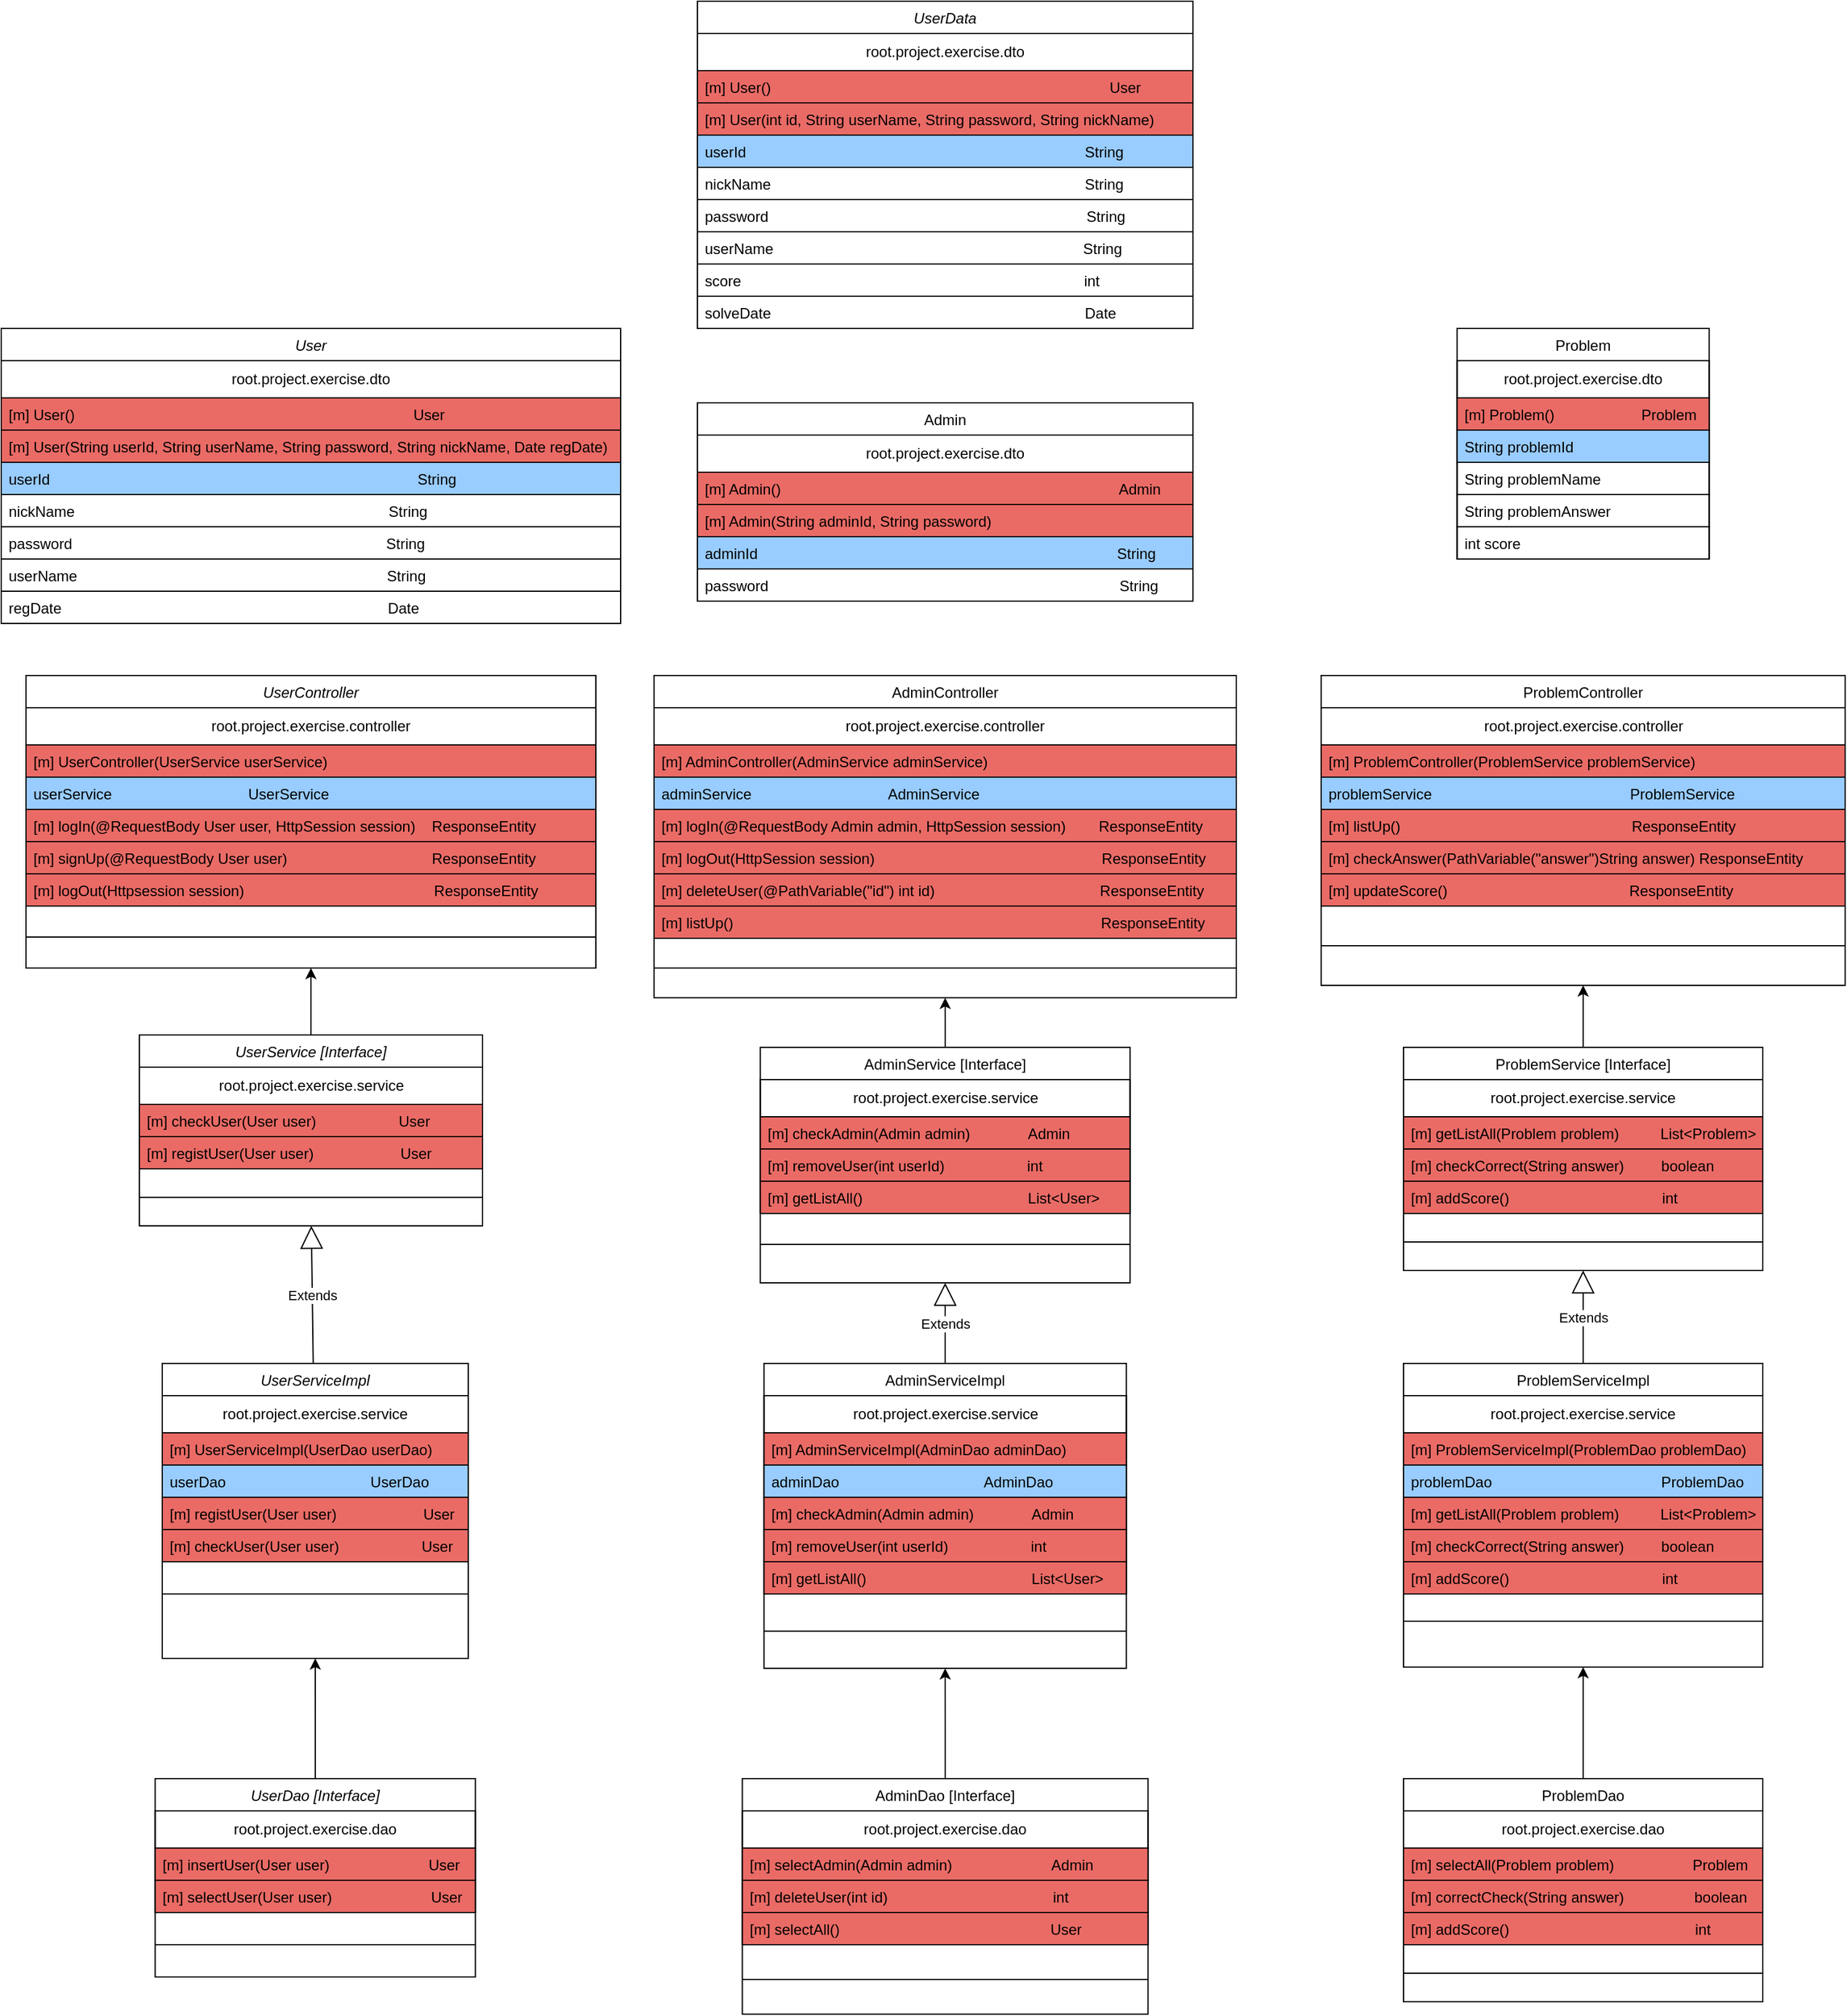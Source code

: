 <mxfile version="24.4.0" type="device">
  <diagram id="C5RBs43oDa-KdzZeNtuy" name="Page-1">
    <mxGraphModel dx="3049" dy="1819" grid="1" gridSize="10" guides="1" tooltips="1" connect="1" arrows="1" fold="1" page="1" pageScale="1" pageWidth="827" pageHeight="1169" math="0" shadow="0">
      <root>
        <mxCell id="WIyWlLk6GJQsqaUBKTNV-0" />
        <mxCell id="WIyWlLk6GJQsqaUBKTNV-1" parent="WIyWlLk6GJQsqaUBKTNV-0" />
        <mxCell id="C-fQPJXkF4i49Cx2T6fv-44" value="User" style="swimlane;fontStyle=2;align=center;verticalAlign=top;childLayout=stackLayout;horizontal=1;startSize=26;horizontalStack=0;resizeParent=1;resizeLast=0;collapsible=1;marginBottom=0;rounded=0;shadow=0;strokeWidth=1;strokeColor=#000000;" parent="WIyWlLk6GJQsqaUBKTNV-1" vertex="1">
          <mxGeometry x="-1340" y="30" width="500" height="238" as="geometry">
            <mxRectangle x="-400" y="400" width="160" height="26" as="alternateBounds" />
          </mxGeometry>
        </mxCell>
        <mxCell id="6uScybG4M9zvo7q4vohy-13" value="root.project.exercise.dto" style="text;html=1;align=center;verticalAlign=middle;whiteSpace=wrap;rounded=0;strokeColor=#000000;" vertex="1" parent="C-fQPJXkF4i49Cx2T6fv-44">
          <mxGeometry y="26" width="500" height="30" as="geometry" />
        </mxCell>
        <mxCell id="6uScybG4M9zvo7q4vohy-5" value="[m] User()                                                                                  User" style="text;align=left;verticalAlign=top;spacingLeft=4;spacingRight=4;overflow=hidden;rotatable=0;points=[[0,0.5],[1,0.5]];portConstraint=eastwest;rounded=0;shadow=0;html=0;fillColor=#EA6B66;strokeColor=#000000;" vertex="1" parent="C-fQPJXkF4i49Cx2T6fv-44">
          <mxGeometry y="56" width="500" height="26" as="geometry" />
        </mxCell>
        <mxCell id="6uScybG4M9zvo7q4vohy-9" value="[m] User(String userId, String userName, String password, String nickName, Date regDate)" style="text;align=left;verticalAlign=top;spacingLeft=4;spacingRight=4;overflow=hidden;rotatable=0;points=[[0,0.5],[1,0.5]];portConstraint=eastwest;rounded=0;shadow=0;html=0;fillColor=#EA6B66;strokeColor=#000000;" vertex="1" parent="C-fQPJXkF4i49Cx2T6fv-44">
          <mxGeometry y="82" width="500" height="26" as="geometry" />
        </mxCell>
        <mxCell id="C-fQPJXkF4i49Cx2T6fv-45" value="userId                                                                                         String" style="text;align=left;verticalAlign=top;spacingLeft=4;spacingRight=4;overflow=hidden;rotatable=0;points=[[0,0.5],[1,0.5]];portConstraint=eastwest;strokeColor=#000000;fillColor=#99CCFF;" parent="C-fQPJXkF4i49Cx2T6fv-44" vertex="1">
          <mxGeometry y="108" width="500" height="26" as="geometry" />
        </mxCell>
        <mxCell id="6uScybG4M9zvo7q4vohy-1" value="nickName                                                                            String" style="text;align=left;verticalAlign=top;spacingLeft=4;spacingRight=4;overflow=hidden;rotatable=0;points=[[0,0.5],[1,0.5]];portConstraint=eastwest;rounded=0;shadow=0;html=0;strokeColor=#000000;" vertex="1" parent="C-fQPJXkF4i49Cx2T6fv-44">
          <mxGeometry y="134" width="500" height="26" as="geometry" />
        </mxCell>
        <mxCell id="6uScybG4M9zvo7q4vohy-0" value="password                                                                            String" style="text;align=left;verticalAlign=top;spacingLeft=4;spacingRight=4;overflow=hidden;rotatable=0;points=[[0,0.5],[1,0.5]];portConstraint=eastwest;rounded=0;shadow=0;html=0;strokeColor=#000000;" vertex="1" parent="C-fQPJXkF4i49Cx2T6fv-44">
          <mxGeometry y="160" width="500" height="26" as="geometry" />
        </mxCell>
        <mxCell id="C-fQPJXkF4i49Cx2T6fv-47" value="userName                                                                           String" style="text;align=left;verticalAlign=top;spacingLeft=4;spacingRight=4;overflow=hidden;rotatable=0;points=[[0,0.5],[1,0.5]];portConstraint=eastwest;rounded=0;shadow=0;html=0;strokeColor=#000000;" parent="C-fQPJXkF4i49Cx2T6fv-44" vertex="1">
          <mxGeometry y="186" width="500" height="26" as="geometry" />
        </mxCell>
        <mxCell id="6uScybG4M9zvo7q4vohy-180" value="regDate                                                                               Date" style="text;align=left;verticalAlign=top;spacingLeft=4;spacingRight=4;overflow=hidden;rotatable=0;points=[[0,0.5],[1,0.5]];portConstraint=eastwest;rounded=0;shadow=0;html=0;strokeColor=#000000;" vertex="1" parent="C-fQPJXkF4i49Cx2T6fv-44">
          <mxGeometry y="212" width="500" height="26" as="geometry" />
        </mxCell>
        <mxCell id="C-fQPJXkF4i49Cx2T6fv-49" value="UserServiceImpl" style="swimlane;fontStyle=2;align=center;verticalAlign=top;childLayout=stackLayout;horizontal=1;startSize=26;horizontalStack=0;resizeParent=1;resizeLast=0;collapsible=1;marginBottom=0;rounded=0;shadow=0;strokeWidth=1;strokeColor=#000000;" parent="WIyWlLk6GJQsqaUBKTNV-1" vertex="1">
          <mxGeometry x="-1210" y="865" width="247" height="238" as="geometry">
            <mxRectangle x="230" y="140" width="160" height="26" as="alternateBounds" />
          </mxGeometry>
        </mxCell>
        <mxCell id="6uScybG4M9zvo7q4vohy-14" value="root.project.exercise.service" style="text;html=1;align=center;verticalAlign=middle;whiteSpace=wrap;rounded=0;strokeColor=#000000;" vertex="1" parent="C-fQPJXkF4i49Cx2T6fv-49">
          <mxGeometry y="26" width="247" height="30" as="geometry" />
        </mxCell>
        <mxCell id="6uScybG4M9zvo7q4vohy-8" value="[m] UserServiceImpl(UserDao userDao)" style="text;align=left;verticalAlign=top;spacingLeft=4;spacingRight=4;overflow=hidden;rotatable=0;points=[[0,0.5],[1,0.5]];portConstraint=eastwest;rounded=0;shadow=0;html=0;fillColor=#EA6B66;strokeColor=#000000;" vertex="1" parent="C-fQPJXkF4i49Cx2T6fv-49">
          <mxGeometry y="56" width="247" height="26" as="geometry" />
        </mxCell>
        <mxCell id="C-fQPJXkF4i49Cx2T6fv-50" value="userDao                                   UserDao" style="text;align=left;verticalAlign=top;spacingLeft=4;spacingRight=4;overflow=hidden;rotatable=0;points=[[0,0.5],[1,0.5]];portConstraint=eastwest;strokeColor=#000000;fillColor=#99CCFF;" parent="C-fQPJXkF4i49Cx2T6fv-49" vertex="1">
          <mxGeometry y="82" width="247" height="26" as="geometry" />
        </mxCell>
        <mxCell id="6uScybG4M9zvo7q4vohy-128" value="[m] registUser(User user)                     User" style="text;align=left;verticalAlign=top;spacingLeft=4;spacingRight=4;overflow=hidden;rotatable=0;points=[[0,0.5],[1,0.5]];portConstraint=eastwest;rounded=0;shadow=0;html=0;fillColor=#EA6B66;strokeColor=#000000;" vertex="1" parent="C-fQPJXkF4i49Cx2T6fv-49">
          <mxGeometry y="108" width="247" height="26" as="geometry" />
        </mxCell>
        <mxCell id="6uScybG4M9zvo7q4vohy-127" value="[m] checkUser(User user)                    User" style="text;align=left;verticalAlign=top;spacingLeft=4;spacingRight=4;overflow=hidden;rotatable=0;points=[[0,0.5],[1,0.5]];portConstraint=eastwest;rounded=0;shadow=0;html=0;fillColor=#EA6B66;strokeColor=#000000;" vertex="1" parent="C-fQPJXkF4i49Cx2T6fv-49">
          <mxGeometry y="134" width="247" height="26" as="geometry" />
        </mxCell>
        <mxCell id="C-fQPJXkF4i49Cx2T6fv-53" value="" style="line;html=1;strokeWidth=1;align=left;verticalAlign=middle;spacingTop=-1;spacingLeft=3;spacingRight=3;rotatable=0;labelPosition=right;points=[];portConstraint=eastwest;strokeColor=#000000;" parent="C-fQPJXkF4i49Cx2T6fv-49" vertex="1">
          <mxGeometry y="160" width="247" height="52" as="geometry" />
        </mxCell>
        <mxCell id="C-fQPJXkF4i49Cx2T6fv-54" value="UserController" style="swimlane;fontStyle=2;align=center;verticalAlign=top;childLayout=stackLayout;horizontal=1;startSize=26;horizontalStack=0;resizeParent=1;resizeLast=0;collapsible=1;marginBottom=0;rounded=0;shadow=0;strokeWidth=1;strokeColor=#000000;" parent="WIyWlLk6GJQsqaUBKTNV-1" vertex="1">
          <mxGeometry x="-1320" y="310" width="460" height="236" as="geometry">
            <mxRectangle x="230" y="140" width="160" height="26" as="alternateBounds" />
          </mxGeometry>
        </mxCell>
        <mxCell id="6uScybG4M9zvo7q4vohy-85" value="root.project.exercise.controller" style="text;html=1;align=center;verticalAlign=middle;whiteSpace=wrap;rounded=0;strokeColor=#000000;" vertex="1" parent="C-fQPJXkF4i49Cx2T6fv-54">
          <mxGeometry y="26" width="460" height="30" as="geometry" />
        </mxCell>
        <mxCell id="6uScybG4M9zvo7q4vohy-7" value="[m] UserController(UserService userService)" style="text;align=left;verticalAlign=top;spacingLeft=4;spacingRight=4;overflow=hidden;rotatable=0;points=[[0,0.5],[1,0.5]];portConstraint=eastwest;rounded=0;shadow=0;html=0;fillColor=#EA6B66;strokeColor=#000000;" vertex="1" parent="C-fQPJXkF4i49Cx2T6fv-54">
          <mxGeometry y="56" width="460" height="26" as="geometry" />
        </mxCell>
        <mxCell id="C-fQPJXkF4i49Cx2T6fv-56" value="userService                                 UserService" style="text;align=left;verticalAlign=top;spacingLeft=4;spacingRight=4;overflow=hidden;rotatable=0;points=[[0,0.5],[1,0.5]];portConstraint=eastwest;rounded=0;shadow=0;html=0;fillColor=#99CCFF;strokeColor=#000000;" parent="C-fQPJXkF4i49Cx2T6fv-54" vertex="1">
          <mxGeometry y="82" width="460" height="26" as="geometry" />
        </mxCell>
        <mxCell id="6uScybG4M9zvo7q4vohy-29" value="[m] logIn(@RequestBody User user, HttpSession session)    ResponseEntity" style="text;align=left;verticalAlign=top;spacingLeft=4;spacingRight=4;overflow=hidden;rotatable=0;points=[[0,0.5],[1,0.5]];portConstraint=eastwest;rounded=0;shadow=0;html=0;fillColor=#EA6B66;strokeColor=#000000;" vertex="1" parent="C-fQPJXkF4i49Cx2T6fv-54">
          <mxGeometry y="108" width="460" height="26" as="geometry" />
        </mxCell>
        <mxCell id="6uScybG4M9zvo7q4vohy-30" value="[m] signUp(@RequestBody User user)                                   ResponseEntity" style="text;align=left;verticalAlign=top;spacingLeft=4;spacingRight=4;overflow=hidden;rotatable=0;points=[[0,0.5],[1,0.5]];portConstraint=eastwest;rounded=0;shadow=0;html=0;fillColor=#EA6B66;strokeColor=#000000;" vertex="1" parent="C-fQPJXkF4i49Cx2T6fv-54">
          <mxGeometry y="134" width="460" height="26" as="geometry" />
        </mxCell>
        <mxCell id="6uScybG4M9zvo7q4vohy-31" value="[m] logOut(Httpsession session)                                              ResponseEntity" style="text;align=left;verticalAlign=top;spacingLeft=4;spacingRight=4;overflow=hidden;rotatable=0;points=[[0,0.5],[1,0.5]];portConstraint=eastwest;rounded=0;shadow=0;html=0;fillColor=#EA6B66;strokeColor=#000000;" vertex="1" parent="C-fQPJXkF4i49Cx2T6fv-54">
          <mxGeometry y="160" width="460" height="26" as="geometry" />
        </mxCell>
        <mxCell id="C-fQPJXkF4i49Cx2T6fv-58" value="" style="line;html=1;strokeWidth=1;align=left;verticalAlign=middle;spacingTop=-1;spacingLeft=3;spacingRight=3;rotatable=0;labelPosition=right;points=[];portConstraint=eastwest;strokeColor=#000000;" parent="C-fQPJXkF4i49Cx2T6fv-54" vertex="1">
          <mxGeometry y="186" width="460" height="50" as="geometry" />
        </mxCell>
        <mxCell id="6uScybG4M9zvo7q4vohy-78" style="edgeStyle=orthogonalEdgeStyle;rounded=0;orthogonalLoop=1;jettySize=auto;html=1;entryX=0.5;entryY=1;entryDx=0;entryDy=0;strokeColor=#000000;" edge="1" parent="WIyWlLk6GJQsqaUBKTNV-1" source="C-fQPJXkF4i49Cx2T6fv-64" target="C-fQPJXkF4i49Cx2T6fv-49">
          <mxGeometry relative="1" as="geometry" />
        </mxCell>
        <mxCell id="C-fQPJXkF4i49Cx2T6fv-64" value="UserDao [Interface]" style="swimlane;fontStyle=2;align=center;verticalAlign=top;childLayout=stackLayout;horizontal=1;startSize=26;horizontalStack=0;resizeParent=1;resizeLast=0;collapsible=1;marginBottom=0;rounded=0;shadow=0;strokeWidth=1;strokeColor=#000000;" parent="WIyWlLk6GJQsqaUBKTNV-1" vertex="1">
          <mxGeometry x="-1215.75" y="1200" width="258.5" height="160" as="geometry">
            <mxRectangle x="230" y="140" width="160" height="26" as="alternateBounds" />
          </mxGeometry>
        </mxCell>
        <mxCell id="6uScybG4M9zvo7q4vohy-89" value="root.project.exercise.dao" style="text;html=1;align=center;verticalAlign=middle;whiteSpace=wrap;rounded=0;strokeColor=#000000;" vertex="1" parent="C-fQPJXkF4i49Cx2T6fv-64">
          <mxGeometry y="26" width="258.5" height="30" as="geometry" />
        </mxCell>
        <mxCell id="6uScybG4M9zvo7q4vohy-27" value="[m] insertUser(User user)                        User" style="text;align=left;verticalAlign=top;spacingLeft=4;spacingRight=4;overflow=hidden;rotatable=0;points=[[0,0.5],[1,0.5]];portConstraint=eastwest;rounded=0;shadow=0;html=0;fillColor=#EA6B66;strokeColor=#000000;" vertex="1" parent="C-fQPJXkF4i49Cx2T6fv-64">
          <mxGeometry y="56" width="258.5" height="26" as="geometry" />
        </mxCell>
        <mxCell id="6uScybG4M9zvo7q4vohy-123" value="[m] selectUser(User user)                        User" style="text;align=left;verticalAlign=top;spacingLeft=4;spacingRight=4;overflow=hidden;rotatable=0;points=[[0,0.5],[1,0.5]];portConstraint=eastwest;rounded=0;shadow=0;html=0;fillColor=#EA6B66;strokeColor=#000000;" vertex="1" parent="C-fQPJXkF4i49Cx2T6fv-64">
          <mxGeometry y="82" width="258.5" height="26" as="geometry" />
        </mxCell>
        <mxCell id="C-fQPJXkF4i49Cx2T6fv-68" value="" style="line;html=1;strokeWidth=1;align=left;verticalAlign=middle;spacingTop=-1;spacingLeft=3;spacingRight=3;rotatable=0;labelPosition=right;points=[];portConstraint=eastwest;strokeColor=#000000;" parent="C-fQPJXkF4i49Cx2T6fv-64" vertex="1">
          <mxGeometry y="108" width="258.5" height="52" as="geometry" />
        </mxCell>
        <mxCell id="C-fQPJXkF4i49Cx2T6fv-84" value="Problem" style="swimlane;fontStyle=0;align=center;verticalAlign=top;childLayout=stackLayout;horizontal=1;startSize=26;horizontalStack=0;resizeParent=1;resizeLast=0;collapsible=1;marginBottom=0;rounded=0;shadow=0;strokeWidth=1;strokeColor=#000000;" parent="WIyWlLk6GJQsqaUBKTNV-1" vertex="1">
          <mxGeometry x="-164.75" y="30" width="203.5" height="186" as="geometry">
            <mxRectangle x="550" y="140" width="160" height="26" as="alternateBounds" />
          </mxGeometry>
        </mxCell>
        <mxCell id="6uScybG4M9zvo7q4vohy-139" value="root.project.exercise.dto" style="text;html=1;align=center;verticalAlign=middle;whiteSpace=wrap;rounded=0;strokeColor=#000000;" vertex="1" parent="C-fQPJXkF4i49Cx2T6fv-84">
          <mxGeometry y="26" width="203.5" height="30" as="geometry" />
        </mxCell>
        <mxCell id="6uScybG4M9zvo7q4vohy-176" value="[m] Problem()                     Problem" style="text;align=left;verticalAlign=top;spacingLeft=4;spacingRight=4;overflow=hidden;rotatable=0;points=[[0,0.5],[1,0.5]];portConstraint=eastwest;rounded=0;shadow=0;html=0;fillColor=#EA6B66;strokeColor=#000000;" vertex="1" parent="C-fQPJXkF4i49Cx2T6fv-84">
          <mxGeometry y="56" width="203.5" height="26" as="geometry" />
        </mxCell>
        <mxCell id="6uScybG4M9zvo7q4vohy-165" value="String problemId" style="text;align=left;verticalAlign=top;spacingLeft=4;spacingRight=4;overflow=hidden;rotatable=0;points=[[0,0.5],[1,0.5]];portConstraint=eastwest;rounded=0;shadow=0;html=0;fillColor=#99CCFF;strokeColor=#000000;" vertex="1" parent="C-fQPJXkF4i49Cx2T6fv-84">
          <mxGeometry y="82" width="203.5" height="26" as="geometry" />
        </mxCell>
        <mxCell id="6uScybG4M9zvo7q4vohy-166" value="String problemName" style="text;align=left;verticalAlign=top;spacingLeft=4;spacingRight=4;overflow=hidden;rotatable=0;points=[[0,0.5],[1,0.5]];portConstraint=eastwest;rounded=0;shadow=0;html=0;strokeColor=#000000;" vertex="1" parent="C-fQPJXkF4i49Cx2T6fv-84">
          <mxGeometry y="108" width="203.5" height="26" as="geometry" />
        </mxCell>
        <mxCell id="6uScybG4M9zvo7q4vohy-174" value="String problemAnswer" style="text;align=left;verticalAlign=top;spacingLeft=4;spacingRight=4;overflow=hidden;rotatable=0;points=[[0,0.5],[1,0.5]];portConstraint=eastwest;rounded=0;shadow=0;html=0;strokeColor=#000000;" vertex="1" parent="C-fQPJXkF4i49Cx2T6fv-84">
          <mxGeometry y="134" width="203.5" height="26" as="geometry" />
        </mxCell>
        <mxCell id="6uScybG4M9zvo7q4vohy-175" value="int score" style="text;align=left;verticalAlign=top;spacingLeft=4;spacingRight=4;overflow=hidden;rotatable=0;points=[[0,0.5],[1,0.5]];portConstraint=eastwest;rounded=0;shadow=0;html=0;strokeColor=#000000;" vertex="1" parent="C-fQPJXkF4i49Cx2T6fv-84">
          <mxGeometry y="160" width="203.5" height="26" as="geometry" />
        </mxCell>
        <mxCell id="6uScybG4M9zvo7q4vohy-157" style="edgeStyle=orthogonalEdgeStyle;rounded=0;orthogonalLoop=1;jettySize=auto;html=1;entryX=0.5;entryY=1;entryDx=0;entryDy=0;strokeColor=#000000;" edge="1" parent="WIyWlLk6GJQsqaUBKTNV-1" source="C-fQPJXkF4i49Cx2T6fv-102" target="C-fQPJXkF4i49Cx2T6fv-147">
          <mxGeometry relative="1" as="geometry" />
        </mxCell>
        <mxCell id="C-fQPJXkF4i49Cx2T6fv-102" value="ProblemDao" style="swimlane;fontStyle=0;align=center;verticalAlign=top;childLayout=stackLayout;horizontal=1;startSize=26;horizontalStack=0;resizeParent=1;resizeLast=0;collapsible=1;marginBottom=0;rounded=0;shadow=0;strokeWidth=1;strokeColor=#000000;" parent="WIyWlLk6GJQsqaUBKTNV-1" vertex="1">
          <mxGeometry x="-208" y="1200" width="290" height="180" as="geometry">
            <mxRectangle x="550" y="140" width="160" height="26" as="alternateBounds" />
          </mxGeometry>
        </mxCell>
        <mxCell id="6uScybG4M9zvo7q4vohy-138" value="root.project.exercise.dao" style="text;html=1;align=center;verticalAlign=middle;whiteSpace=wrap;rounded=0;shadow=0;strokeColor=#000000;" vertex="1" parent="C-fQPJXkF4i49Cx2T6fv-102">
          <mxGeometry y="26" width="290" height="30" as="geometry" />
        </mxCell>
        <mxCell id="6uScybG4M9zvo7q4vohy-163" value="[m] selectAll(Problem problem)                   Problem" style="text;align=left;verticalAlign=top;spacingLeft=4;spacingRight=4;overflow=hidden;rotatable=0;points=[[0,0.5],[1,0.5]];portConstraint=eastwest;rounded=0;shadow=0;html=0;fillColor=#EA6B66;strokeColor=#000000;" vertex="1" parent="C-fQPJXkF4i49Cx2T6fv-102">
          <mxGeometry y="56" width="290" height="26" as="geometry" />
        </mxCell>
        <mxCell id="6uScybG4M9zvo7q4vohy-162" value="[m] correctCheck(String answer)                 boolean" style="text;align=left;verticalAlign=top;spacingLeft=4;spacingRight=4;overflow=hidden;rotatable=0;points=[[0,0.5],[1,0.5]];portConstraint=eastwest;rounded=0;shadow=0;html=0;fillColor=#EA6B66;strokeColor=#000000;" vertex="1" parent="C-fQPJXkF4i49Cx2T6fv-102">
          <mxGeometry y="82" width="290" height="26" as="geometry" />
        </mxCell>
        <mxCell id="6uScybG4M9zvo7q4vohy-161" value="[m] addScore()                                             int" style="text;align=left;verticalAlign=top;spacingLeft=4;spacingRight=4;overflow=hidden;rotatable=0;points=[[0,0.5],[1,0.5]];portConstraint=eastwest;rounded=0;shadow=0;html=0;fillColor=#EA6B66;strokeColor=#000000;" vertex="1" parent="C-fQPJXkF4i49Cx2T6fv-102">
          <mxGeometry y="108" width="290" height="26" as="geometry" />
        </mxCell>
        <mxCell id="C-fQPJXkF4i49Cx2T6fv-108" value="" style="line;html=1;strokeWidth=1;align=left;verticalAlign=middle;spacingTop=-1;spacingLeft=3;spacingRight=3;rotatable=0;labelPosition=right;points=[];portConstraint=eastwest;strokeColor=#000000;" parent="C-fQPJXkF4i49Cx2T6fv-102" vertex="1">
          <mxGeometry y="134" width="290" height="46" as="geometry" />
        </mxCell>
        <mxCell id="C-fQPJXkF4i49Cx2T6fv-111" value="Admin" style="swimlane;fontStyle=0;align=center;verticalAlign=top;childLayout=stackLayout;horizontal=1;startSize=26;horizontalStack=0;resizeParent=1;resizeLast=0;collapsible=1;marginBottom=0;rounded=0;shadow=0;strokeWidth=1;strokeColor=#000000;" parent="WIyWlLk6GJQsqaUBKTNV-1" vertex="1">
          <mxGeometry x="-778" y="90" width="400" height="160" as="geometry">
            <mxRectangle x="550" y="140" width="160" height="26" as="alternateBounds" />
          </mxGeometry>
        </mxCell>
        <mxCell id="6uScybG4M9zvo7q4vohy-84" value="root.project.exercise.dto" style="text;html=1;align=center;verticalAlign=middle;whiteSpace=wrap;rounded=0;strokeColor=#000000;" vertex="1" parent="C-fQPJXkF4i49Cx2T6fv-111">
          <mxGeometry y="26" width="400" height="30" as="geometry" />
        </mxCell>
        <mxCell id="6uScybG4M9zvo7q4vohy-82" value="[m] Admin()                                                                                  Admin" style="text;align=left;verticalAlign=top;spacingLeft=4;spacingRight=4;overflow=hidden;rotatable=0;points=[[0,0.5],[1,0.5]];portConstraint=eastwest;rounded=0;shadow=0;html=0;fillColor=#EA6B66;strokeColor=#000000;" vertex="1" parent="C-fQPJXkF4i49Cx2T6fv-111">
          <mxGeometry y="56" width="400" height="26" as="geometry" />
        </mxCell>
        <mxCell id="6uScybG4M9zvo7q4vohy-83" value="[m] Admin(String adminId, String password)" style="text;align=left;verticalAlign=top;spacingLeft=4;spacingRight=4;overflow=hidden;rotatable=0;points=[[0,0.5],[1,0.5]];portConstraint=eastwest;rounded=0;shadow=0;html=0;fillColor=#EA6B66;strokeColor=#000000;" vertex="1" parent="C-fQPJXkF4i49Cx2T6fv-111">
          <mxGeometry y="82" width="400" height="26" as="geometry" />
        </mxCell>
        <mxCell id="6uScybG4M9zvo7q4vohy-81" value="adminId                                                                                       String" style="text;align=left;verticalAlign=top;spacingLeft=4;spacingRight=4;overflow=hidden;rotatable=0;points=[[0,0.5],[1,0.5]];portConstraint=eastwest;strokeColor=#000000;fillColor=#99CCFF;" vertex="1" parent="C-fQPJXkF4i49Cx2T6fv-111">
          <mxGeometry y="108" width="400" height="26" as="geometry" />
        </mxCell>
        <mxCell id="C-fQPJXkF4i49Cx2T6fv-114" value="password                                                                                     String" style="text;align=left;verticalAlign=top;spacingLeft=4;spacingRight=4;overflow=hidden;rotatable=0;points=[[0,0.5],[1,0.5]];portConstraint=eastwest;rounded=0;shadow=0;html=0;strokeColor=#000000;" parent="C-fQPJXkF4i49Cx2T6fv-111" vertex="1">
          <mxGeometry y="134" width="400" height="26" as="geometry" />
        </mxCell>
        <mxCell id="C-fQPJXkF4i49Cx2T6fv-120" value="AdminController" style="swimlane;fontStyle=0;align=center;verticalAlign=top;childLayout=stackLayout;horizontal=1;startSize=26;horizontalStack=0;resizeParent=1;resizeLast=0;collapsible=1;marginBottom=0;rounded=0;shadow=0;strokeWidth=1;strokeColor=#000000;" parent="WIyWlLk6GJQsqaUBKTNV-1" vertex="1">
          <mxGeometry x="-813" y="310" width="470" height="260" as="geometry">
            <mxRectangle x="550" y="140" width="160" height="26" as="alternateBounds" />
          </mxGeometry>
        </mxCell>
        <mxCell id="6uScybG4M9zvo7q4vohy-86" value="root.project.exercise.controller" style="text;html=1;align=center;verticalAlign=middle;whiteSpace=wrap;rounded=0;strokeColor=#000000;" vertex="1" parent="C-fQPJXkF4i49Cx2T6fv-120">
          <mxGeometry y="26" width="470" height="30" as="geometry" />
        </mxCell>
        <mxCell id="6uScybG4M9zvo7q4vohy-61" value="[m] AdminController(AdminService adminService)" style="text;align=left;verticalAlign=top;spacingLeft=4;spacingRight=4;overflow=hidden;rotatable=0;points=[[0,0.5],[1,0.5]];portConstraint=eastwest;rounded=0;shadow=0;html=0;fillColor=#EA6B66;strokeColor=#000000;" vertex="1" parent="C-fQPJXkF4i49Cx2T6fv-120">
          <mxGeometry y="56" width="470" height="26" as="geometry" />
        </mxCell>
        <mxCell id="6uScybG4M9zvo7q4vohy-63" value="adminService                                 AdminService" style="text;align=left;verticalAlign=top;spacingLeft=4;spacingRight=4;overflow=hidden;rotatable=0;points=[[0,0.5],[1,0.5]];portConstraint=eastwest;rounded=0;shadow=0;html=0;fillColor=#99CCFF;strokeColor=#000000;" vertex="1" parent="C-fQPJXkF4i49Cx2T6fv-120">
          <mxGeometry y="82" width="470" height="26" as="geometry" />
        </mxCell>
        <mxCell id="C-fQPJXkF4i49Cx2T6fv-128" value="[m] logIn(@RequestBody Admin admin, HttpSession session)        ResponseEntity" style="text;align=left;verticalAlign=top;spacingLeft=4;spacingRight=4;overflow=hidden;rotatable=0;points=[[0,0.5],[1,0.5]];portConstraint=eastwest;fillColor=#EA6B66;strokeColor=#000000;" parent="C-fQPJXkF4i49Cx2T6fv-120" vertex="1">
          <mxGeometry y="108" width="470" height="26" as="geometry" />
        </mxCell>
        <mxCell id="6uScybG4M9zvo7q4vohy-65" value="[m] logOut(HttpSession session)                                                       ResponseEntity" style="text;align=left;verticalAlign=top;spacingLeft=4;spacingRight=4;overflow=hidden;rotatable=0;points=[[0,0.5],[1,0.5]];portConstraint=eastwest;rounded=0;shadow=0;html=0;fillColor=#EA6B66;strokeColor=#000000;" vertex="1" parent="C-fQPJXkF4i49Cx2T6fv-120">
          <mxGeometry y="134" width="470" height="26" as="geometry" />
        </mxCell>
        <mxCell id="6uScybG4M9zvo7q4vohy-66" value="[m] deleteUser(@PathVariable(&quot;id&quot;) int id)                                        ResponseEntity" style="text;align=left;verticalAlign=top;spacingLeft=4;spacingRight=4;overflow=hidden;rotatable=0;points=[[0,0.5],[1,0.5]];portConstraint=eastwest;rounded=0;shadow=0;html=0;fillColor=#EA6B66;strokeColor=#000000;" vertex="1" parent="C-fQPJXkF4i49Cx2T6fv-120">
          <mxGeometry y="160" width="470" height="26" as="geometry" />
        </mxCell>
        <mxCell id="6uScybG4M9zvo7q4vohy-80" value="[m] listUp()                                                                                         ResponseEntity" style="text;align=left;verticalAlign=top;spacingLeft=4;spacingRight=4;overflow=hidden;rotatable=0;points=[[0,0.5],[1,0.5]];portConstraint=eastwest;rounded=0;shadow=0;html=0;fillColor=#EA6B66;strokeColor=#000000;" vertex="1" parent="C-fQPJXkF4i49Cx2T6fv-120">
          <mxGeometry y="186" width="470" height="26" as="geometry" />
        </mxCell>
        <mxCell id="C-fQPJXkF4i49Cx2T6fv-126" value="" style="line;html=1;strokeWidth=1;align=left;verticalAlign=middle;spacingTop=-1;spacingLeft=3;spacingRight=3;rotatable=0;labelPosition=right;points=[];portConstraint=eastwest;strokeColor=#000000;" parent="C-fQPJXkF4i49Cx2T6fv-120" vertex="1">
          <mxGeometry y="212" width="470" height="48" as="geometry" />
        </mxCell>
        <mxCell id="6uScybG4M9zvo7q4vohy-104" style="edgeStyle=orthogonalEdgeStyle;rounded=0;orthogonalLoop=1;jettySize=auto;html=1;entryX=0.5;entryY=1;entryDx=0;entryDy=0;strokeColor=#000000;" edge="1" parent="WIyWlLk6GJQsqaUBKTNV-1" source="C-fQPJXkF4i49Cx2T6fv-129" target="C-fQPJXkF4i49Cx2T6fv-120">
          <mxGeometry relative="1" as="geometry" />
        </mxCell>
        <mxCell id="C-fQPJXkF4i49Cx2T6fv-129" value="AdminService [Interface]" style="swimlane;fontStyle=0;align=center;verticalAlign=top;childLayout=stackLayout;horizontal=1;startSize=26;horizontalStack=0;resizeParent=1;resizeLast=0;collapsible=1;marginBottom=0;rounded=0;shadow=0;strokeWidth=1;strokeColor=#000000;" parent="WIyWlLk6GJQsqaUBKTNV-1" vertex="1">
          <mxGeometry x="-727.25" y="610" width="298.5" height="190" as="geometry">
            <mxRectangle x="550" y="140" width="160" height="26" as="alternateBounds" />
          </mxGeometry>
        </mxCell>
        <mxCell id="6uScybG4M9zvo7q4vohy-88" value="root.project.exercise.service" style="text;html=1;align=center;verticalAlign=middle;whiteSpace=wrap;rounded=0;strokeColor=#000000;" vertex="1" parent="C-fQPJXkF4i49Cx2T6fv-129">
          <mxGeometry y="26" width="298.5" height="30" as="geometry" />
        </mxCell>
        <mxCell id="6uScybG4M9zvo7q4vohy-108" value="[m] checkAdmin(Admin admin)              Admin" style="text;align=left;verticalAlign=top;spacingLeft=4;spacingRight=4;overflow=hidden;rotatable=0;points=[[0,0.5],[1,0.5]];portConstraint=eastwest;rounded=0;shadow=0;html=0;fillColor=#EA6B66;strokeColor=#000000;" vertex="1" parent="C-fQPJXkF4i49Cx2T6fv-129">
          <mxGeometry y="56" width="298.5" height="26" as="geometry" />
        </mxCell>
        <mxCell id="6uScybG4M9zvo7q4vohy-111" value="[m] removeUser(int userId)                    int" style="text;align=left;verticalAlign=top;spacingLeft=4;spacingRight=4;overflow=hidden;rotatable=0;points=[[0,0.5],[1,0.5]];portConstraint=eastwest;rounded=0;shadow=0;html=0;fillColor=#EA6B66;strokeColor=#000000;" vertex="1" parent="C-fQPJXkF4i49Cx2T6fv-129">
          <mxGeometry y="82" width="298.5" height="26" as="geometry" />
        </mxCell>
        <mxCell id="6uScybG4M9zvo7q4vohy-116" value="[m] getListAll()                                        List&lt;User&gt;" style="text;align=left;verticalAlign=top;spacingLeft=4;spacingRight=4;overflow=hidden;rotatable=0;points=[[0,0.5],[1,0.5]];portConstraint=eastwest;rounded=0;shadow=0;html=0;fillColor=#EA6B66;strokeColor=#000000;" vertex="1" parent="C-fQPJXkF4i49Cx2T6fv-129">
          <mxGeometry y="108" width="298.5" height="26" as="geometry" />
        </mxCell>
        <mxCell id="C-fQPJXkF4i49Cx2T6fv-135" value="" style="line;html=1;strokeWidth=1;align=left;verticalAlign=middle;spacingTop=-1;spacingLeft=3;spacingRight=3;rotatable=0;labelPosition=right;points=[];portConstraint=eastwest;strokeColor=#000000;" parent="C-fQPJXkF4i49Cx2T6fv-129" vertex="1">
          <mxGeometry y="134" width="298.5" height="50" as="geometry" />
        </mxCell>
        <mxCell id="C-fQPJXkF4i49Cx2T6fv-138" value="AdminServiceImpl" style="swimlane;fontStyle=0;align=center;verticalAlign=top;childLayout=stackLayout;horizontal=1;startSize=26;horizontalStack=0;resizeParent=1;resizeLast=0;collapsible=1;marginBottom=0;rounded=0;shadow=0;strokeWidth=1;strokeColor=#000000;" parent="WIyWlLk6GJQsqaUBKTNV-1" vertex="1">
          <mxGeometry x="-724.25" y="865" width="292.5" height="246" as="geometry">
            <mxRectangle x="550" y="140" width="160" height="26" as="alternateBounds" />
          </mxGeometry>
        </mxCell>
        <mxCell id="6uScybG4M9zvo7q4vohy-87" value="root.project.exercise.service" style="text;html=1;align=center;verticalAlign=middle;whiteSpace=wrap;rounded=0;shadow=0;strokeColor=#000000;" vertex="1" parent="C-fQPJXkF4i49Cx2T6fv-138">
          <mxGeometry y="26" width="292.5" height="30" as="geometry" />
        </mxCell>
        <mxCell id="6uScybG4M9zvo7q4vohy-122" value="[m] AdminServiceImpl(AdminDao adminDao)" style="text;align=left;verticalAlign=top;spacingLeft=4;spacingRight=4;overflow=hidden;rotatable=0;points=[[0,0.5],[1,0.5]];portConstraint=eastwest;rounded=0;shadow=0;html=0;fillColor=#EA6B66;strokeColor=#000000;" vertex="1" parent="C-fQPJXkF4i49Cx2T6fv-138">
          <mxGeometry y="56" width="292.5" height="26" as="geometry" />
        </mxCell>
        <mxCell id="6uScybG4M9zvo7q4vohy-121" value="adminDao                                   AdminDao" style="text;align=left;verticalAlign=top;spacingLeft=4;spacingRight=4;overflow=hidden;rotatable=0;points=[[0,0.5],[1,0.5]];portConstraint=eastwest;strokeColor=#000000;fillColor=#99CCFF;" vertex="1" parent="C-fQPJXkF4i49Cx2T6fv-138">
          <mxGeometry y="82" width="292.5" height="26" as="geometry" />
        </mxCell>
        <mxCell id="6uScybG4M9zvo7q4vohy-129" value="[m] checkAdmin(Admin admin)              Admin" style="text;align=left;verticalAlign=top;spacingLeft=4;spacingRight=4;overflow=hidden;rotatable=0;points=[[0,0.5],[1,0.5]];portConstraint=eastwest;rounded=0;shadow=0;html=0;fillColor=#EA6B66;strokeColor=#000000;" vertex="1" parent="C-fQPJXkF4i49Cx2T6fv-138">
          <mxGeometry y="108" width="292.5" height="26" as="geometry" />
        </mxCell>
        <mxCell id="6uScybG4M9zvo7q4vohy-130" value="[m] removeUser(int userId)                    int" style="text;align=left;verticalAlign=top;spacingLeft=4;spacingRight=4;overflow=hidden;rotatable=0;points=[[0,0.5],[1,0.5]];portConstraint=eastwest;rounded=0;shadow=0;html=0;fillColor=#EA6B66;strokeColor=#000000;" vertex="1" parent="C-fQPJXkF4i49Cx2T6fv-138">
          <mxGeometry y="134" width="292.5" height="26" as="geometry" />
        </mxCell>
        <mxCell id="6uScybG4M9zvo7q4vohy-131" value="[m] getListAll()                                        List&lt;User&gt;" style="text;align=left;verticalAlign=top;spacingLeft=4;spacingRight=4;overflow=hidden;rotatable=0;points=[[0,0.5],[1,0.5]];portConstraint=eastwest;rounded=0;shadow=0;html=0;fillColor=#EA6B66;strokeColor=#000000;" vertex="1" parent="C-fQPJXkF4i49Cx2T6fv-138">
          <mxGeometry y="160" width="292.5" height="26" as="geometry" />
        </mxCell>
        <mxCell id="C-fQPJXkF4i49Cx2T6fv-144" value="" style="line;html=1;strokeWidth=1;align=left;verticalAlign=middle;spacingTop=-1;spacingLeft=3;spacingRight=3;rotatable=0;labelPosition=right;points=[];portConstraint=eastwest;strokeColor=#000000;" parent="C-fQPJXkF4i49Cx2T6fv-138" vertex="1">
          <mxGeometry y="186" width="292.5" height="60" as="geometry" />
        </mxCell>
        <mxCell id="C-fQPJXkF4i49Cx2T6fv-147" value="ProblemServiceImpl" style="swimlane;fontStyle=0;align=center;verticalAlign=top;childLayout=stackLayout;horizontal=1;startSize=26;horizontalStack=0;resizeParent=1;resizeLast=0;collapsible=1;marginBottom=0;rounded=0;shadow=0;strokeWidth=1;strokeColor=#000000;" parent="WIyWlLk6GJQsqaUBKTNV-1" vertex="1">
          <mxGeometry x="-208" y="865" width="290" height="245" as="geometry">
            <mxRectangle x="550" y="140" width="160" height="26" as="alternateBounds" />
          </mxGeometry>
        </mxCell>
        <mxCell id="6uScybG4M9zvo7q4vohy-137" value="root.project.exercise.service" style="text;html=1;align=center;verticalAlign=middle;whiteSpace=wrap;rounded=0;shadow=0;strokeColor=#000000;" vertex="1" parent="C-fQPJXkF4i49Cx2T6fv-147">
          <mxGeometry y="26" width="290" height="30" as="geometry" />
        </mxCell>
        <mxCell id="6uScybG4M9zvo7q4vohy-152" value="[m] ProblemServiceImpl(ProblemDao problemDao)" style="text;align=left;verticalAlign=top;spacingLeft=4;spacingRight=4;overflow=hidden;rotatable=0;points=[[0,0.5],[1,0.5]];portConstraint=eastwest;rounded=0;shadow=0;html=0;fillColor=#EA6B66;strokeColor=#000000;" vertex="1" parent="C-fQPJXkF4i49Cx2T6fv-147">
          <mxGeometry y="56" width="290" height="26" as="geometry" />
        </mxCell>
        <mxCell id="6uScybG4M9zvo7q4vohy-153" value="problemDao                                         ProblemDao" style="text;align=left;verticalAlign=top;spacingLeft=4;spacingRight=4;overflow=hidden;rotatable=0;points=[[0,0.5],[1,0.5]];portConstraint=eastwest;strokeColor=#000000;fillColor=#99CCFF;" vertex="1" parent="C-fQPJXkF4i49Cx2T6fv-147">
          <mxGeometry y="82" width="290" height="26" as="geometry" />
        </mxCell>
        <mxCell id="6uScybG4M9zvo7q4vohy-154" value="[m] getListAll(Problem problem)          List&lt;Problem&gt;" style="text;align=left;verticalAlign=top;spacingLeft=4;spacingRight=4;overflow=hidden;rotatable=0;points=[[0,0.5],[1,0.5]];portConstraint=eastwest;rounded=0;shadow=0;html=0;fillColor=#EA6B66;strokeColor=#000000;" vertex="1" parent="C-fQPJXkF4i49Cx2T6fv-147">
          <mxGeometry y="108" width="290" height="26" as="geometry" />
        </mxCell>
        <mxCell id="6uScybG4M9zvo7q4vohy-155" value="[m] checkCorrect(String answer)         boolean" style="text;align=left;verticalAlign=top;spacingLeft=4;spacingRight=4;overflow=hidden;rotatable=0;points=[[0,0.5],[1,0.5]];portConstraint=eastwest;rounded=0;shadow=0;html=0;fillColor=#EA6B66;strokeColor=#000000;" vertex="1" parent="C-fQPJXkF4i49Cx2T6fv-147">
          <mxGeometry y="134" width="290" height="26" as="geometry" />
        </mxCell>
        <mxCell id="6uScybG4M9zvo7q4vohy-156" value="[m] addScore()                                     int" style="text;align=left;verticalAlign=top;spacingLeft=4;spacingRight=4;overflow=hidden;rotatable=0;points=[[0,0.5],[1,0.5]];portConstraint=eastwest;rounded=0;shadow=0;html=0;fillColor=#EA6B66;strokeColor=#000000;" vertex="1" parent="C-fQPJXkF4i49Cx2T6fv-147">
          <mxGeometry y="160" width="290" height="26" as="geometry" />
        </mxCell>
        <mxCell id="C-fQPJXkF4i49Cx2T6fv-153" value="" style="line;html=1;strokeWidth=1;align=left;verticalAlign=middle;spacingTop=-1;spacingLeft=3;spacingRight=3;rotatable=0;labelPosition=right;points=[];portConstraint=eastwest;strokeColor=#000000;" parent="C-fQPJXkF4i49Cx2T6fv-147" vertex="1">
          <mxGeometry y="186" width="290" height="44" as="geometry" />
        </mxCell>
        <mxCell id="C-fQPJXkF4i49Cx2T6fv-156" value="ProblemController" style="swimlane;fontStyle=0;align=center;verticalAlign=top;childLayout=stackLayout;horizontal=1;startSize=26;horizontalStack=0;resizeParent=1;resizeLast=0;collapsible=1;marginBottom=0;rounded=0;shadow=0;strokeWidth=1;strokeColor=#000000;" parent="WIyWlLk6GJQsqaUBKTNV-1" vertex="1">
          <mxGeometry x="-274.5" y="310" width="423" height="250" as="geometry">
            <mxRectangle x="550" y="140" width="160" height="26" as="alternateBounds" />
          </mxGeometry>
        </mxCell>
        <mxCell id="6uScybG4M9zvo7q4vohy-135" value="root.project.exercise.controller" style="text;html=1;align=center;verticalAlign=middle;whiteSpace=wrap;rounded=0;strokeColor=#000000;" vertex="1" parent="C-fQPJXkF4i49Cx2T6fv-156">
          <mxGeometry y="26" width="423" height="30" as="geometry" />
        </mxCell>
        <mxCell id="6uScybG4M9zvo7q4vohy-140" value="[m] ProblemController(ProblemService problemService)" style="text;align=left;verticalAlign=top;spacingLeft=4;spacingRight=4;overflow=hidden;rotatable=0;points=[[0,0.5],[1,0.5]];portConstraint=eastwest;rounded=0;shadow=0;html=0;fillColor=#EA6B66;strokeColor=#000000;" vertex="1" parent="C-fQPJXkF4i49Cx2T6fv-156">
          <mxGeometry y="56" width="423" height="26" as="geometry" />
        </mxCell>
        <mxCell id="6uScybG4M9zvo7q4vohy-141" value="problemService                                                ProblemService" style="text;align=left;verticalAlign=top;spacingLeft=4;spacingRight=4;overflow=hidden;rotatable=0;points=[[0,0.5],[1,0.5]];portConstraint=eastwest;rounded=0;shadow=0;html=0;fillColor=#99CCFF;strokeColor=#000000;" vertex="1" parent="C-fQPJXkF4i49Cx2T6fv-156">
          <mxGeometry y="82" width="423" height="26" as="geometry" />
        </mxCell>
        <mxCell id="6uScybG4M9zvo7q4vohy-142" value="[m] listUp()                                                        ResponseEntity" style="text;align=left;verticalAlign=top;spacingLeft=4;spacingRight=4;overflow=hidden;rotatable=0;points=[[0,0.5],[1,0.5]];portConstraint=eastwest;fillColor=#EA6B66;strokeColor=#000000;" vertex="1" parent="C-fQPJXkF4i49Cx2T6fv-156">
          <mxGeometry y="108" width="423" height="26" as="geometry" />
        </mxCell>
        <mxCell id="6uScybG4M9zvo7q4vohy-143" value="[m] checkAnswer(PathVariable(&quot;answer&quot;)String answer) ResponseEntity" style="text;align=left;verticalAlign=top;spacingLeft=4;spacingRight=4;overflow=hidden;rotatable=0;points=[[0,0.5],[1,0.5]];portConstraint=eastwest;fillColor=#EA6B66;strokeColor=#000000;" vertex="1" parent="C-fQPJXkF4i49Cx2T6fv-156">
          <mxGeometry y="134" width="423" height="26" as="geometry" />
        </mxCell>
        <mxCell id="6uScybG4M9zvo7q4vohy-144" value="[m] updateScore()                                            ResponseEntity" style="text;align=left;verticalAlign=top;spacingLeft=4;spacingRight=4;overflow=hidden;rotatable=0;points=[[0,0.5],[1,0.5]];portConstraint=eastwest;fillColor=#EA6B66;strokeColor=#000000;" vertex="1" parent="C-fQPJXkF4i49Cx2T6fv-156">
          <mxGeometry y="160" width="423" height="26" as="geometry" />
        </mxCell>
        <mxCell id="C-fQPJXkF4i49Cx2T6fv-162" value="" style="line;html=1;strokeWidth=1;align=left;verticalAlign=middle;spacingTop=-1;spacingLeft=3;spacingRight=3;rotatable=0;labelPosition=right;points=[];portConstraint=eastwest;strokeColor=#000000;" parent="C-fQPJXkF4i49Cx2T6fv-156" vertex="1">
          <mxGeometry y="186" width="423" height="64" as="geometry" />
        </mxCell>
        <mxCell id="6uScybG4M9zvo7q4vohy-146" style="edgeStyle=orthogonalEdgeStyle;rounded=0;orthogonalLoop=1;jettySize=auto;html=1;entryX=0.5;entryY=1;entryDx=0;entryDy=0;strokeColor=#000000;" edge="1" parent="WIyWlLk6GJQsqaUBKTNV-1" source="C-fQPJXkF4i49Cx2T6fv-165" target="C-fQPJXkF4i49Cx2T6fv-156">
          <mxGeometry relative="1" as="geometry" />
        </mxCell>
        <mxCell id="C-fQPJXkF4i49Cx2T6fv-165" value="ProblemService [Interface]" style="swimlane;fontStyle=0;align=center;verticalAlign=top;childLayout=stackLayout;horizontal=1;startSize=26;horizontalStack=0;resizeParent=1;resizeLast=0;collapsible=1;marginBottom=0;rounded=0;shadow=0;strokeWidth=1;strokeColor=#000000;" parent="WIyWlLk6GJQsqaUBKTNV-1" vertex="1">
          <mxGeometry x="-208" y="610" width="290" height="180" as="geometry">
            <mxRectangle x="550" y="140" width="160" height="26" as="alternateBounds" />
          </mxGeometry>
        </mxCell>
        <mxCell id="6uScybG4M9zvo7q4vohy-136" value="root.project.exercise.service" style="text;html=1;align=center;verticalAlign=middle;whiteSpace=wrap;rounded=0;strokeColor=#000000;" vertex="1" parent="C-fQPJXkF4i49Cx2T6fv-165">
          <mxGeometry y="26" width="290" height="30" as="geometry" />
        </mxCell>
        <mxCell id="6uScybG4M9zvo7q4vohy-149" value="[m] getListAll(Problem problem)          List&lt;Problem&gt;" style="text;align=left;verticalAlign=top;spacingLeft=4;spacingRight=4;overflow=hidden;rotatable=0;points=[[0,0.5],[1,0.5]];portConstraint=eastwest;rounded=0;shadow=0;html=0;fillColor=#EA6B66;strokeColor=#000000;" vertex="1" parent="C-fQPJXkF4i49Cx2T6fv-165">
          <mxGeometry y="56" width="290" height="26" as="geometry" />
        </mxCell>
        <mxCell id="6uScybG4M9zvo7q4vohy-148" value="[m] checkCorrect(String answer)         boolean" style="text;align=left;verticalAlign=top;spacingLeft=4;spacingRight=4;overflow=hidden;rotatable=0;points=[[0,0.5],[1,0.5]];portConstraint=eastwest;rounded=0;shadow=0;html=0;fillColor=#EA6B66;strokeColor=#000000;" vertex="1" parent="C-fQPJXkF4i49Cx2T6fv-165">
          <mxGeometry y="82" width="290" height="26" as="geometry" />
        </mxCell>
        <mxCell id="6uScybG4M9zvo7q4vohy-147" value="[m] addScore()                                     int" style="text;align=left;verticalAlign=top;spacingLeft=4;spacingRight=4;overflow=hidden;rotatable=0;points=[[0,0.5],[1,0.5]];portConstraint=eastwest;rounded=0;shadow=0;html=0;fillColor=#EA6B66;strokeColor=#000000;" vertex="1" parent="C-fQPJXkF4i49Cx2T6fv-165">
          <mxGeometry y="108" width="290" height="26" as="geometry" />
        </mxCell>
        <mxCell id="C-fQPJXkF4i49Cx2T6fv-171" value="" style="line;html=1;strokeWidth=1;align=left;verticalAlign=middle;spacingTop=-1;spacingLeft=3;spacingRight=3;rotatable=0;labelPosition=right;points=[];portConstraint=eastwest;strokeColor=#000000;" parent="C-fQPJXkF4i49Cx2T6fv-165" vertex="1">
          <mxGeometry y="134" width="290" height="46" as="geometry" />
        </mxCell>
        <mxCell id="6uScybG4M9zvo7q4vohy-77" style="edgeStyle=orthogonalEdgeStyle;rounded=0;orthogonalLoop=1;jettySize=auto;html=1;entryX=0.5;entryY=1;entryDx=0;entryDy=0;strokeColor=#000000;" edge="1" parent="WIyWlLk6GJQsqaUBKTNV-1" source="6uScybG4M9zvo7q4vohy-15" target="C-fQPJXkF4i49Cx2T6fv-54">
          <mxGeometry relative="1" as="geometry" />
        </mxCell>
        <mxCell id="6uScybG4M9zvo7q4vohy-15" value="UserService [Interface]" style="swimlane;fontStyle=2;align=center;verticalAlign=top;childLayout=stackLayout;horizontal=1;startSize=26;horizontalStack=0;resizeParent=1;resizeLast=0;collapsible=1;marginBottom=0;rounded=0;shadow=0;strokeWidth=1;strokeColor=#000000;" vertex="1" parent="WIyWlLk6GJQsqaUBKTNV-1">
          <mxGeometry x="-1228.5" y="600" width="277" height="154" as="geometry">
            <mxRectangle x="230" y="140" width="160" height="26" as="alternateBounds" />
          </mxGeometry>
        </mxCell>
        <mxCell id="6uScybG4M9zvo7q4vohy-16" value="root.project.exercise.service" style="text;html=1;align=center;verticalAlign=middle;whiteSpace=wrap;rounded=0;strokeColor=#000000;" vertex="1" parent="6uScybG4M9zvo7q4vohy-15">
          <mxGeometry y="26" width="277" height="30" as="geometry" />
        </mxCell>
        <mxCell id="6uScybG4M9zvo7q4vohy-17" value="[m] checkUser(User user)                    User" style="text;align=left;verticalAlign=top;spacingLeft=4;spacingRight=4;overflow=hidden;rotatable=0;points=[[0,0.5],[1,0.5]];portConstraint=eastwest;rounded=0;shadow=0;html=0;fillColor=#EA6B66;strokeColor=#000000;" vertex="1" parent="6uScybG4M9zvo7q4vohy-15">
          <mxGeometry y="56" width="277" height="26" as="geometry" />
        </mxCell>
        <mxCell id="6uScybG4M9zvo7q4vohy-23" value="[m] registUser(User user)                     User" style="text;align=left;verticalAlign=top;spacingLeft=4;spacingRight=4;overflow=hidden;rotatable=0;points=[[0,0.5],[1,0.5]];portConstraint=eastwest;rounded=0;shadow=0;html=0;fillColor=#EA6B66;strokeColor=#000000;" vertex="1" parent="6uScybG4M9zvo7q4vohy-15">
          <mxGeometry y="82" width="277" height="26" as="geometry" />
        </mxCell>
        <mxCell id="6uScybG4M9zvo7q4vohy-21" value="" style="line;html=1;strokeWidth=1;align=left;verticalAlign=middle;spacingTop=-1;spacingLeft=3;spacingRight=3;rotatable=0;labelPosition=right;points=[];portConstraint=eastwest;strokeColor=#000000;" vertex="1" parent="6uScybG4M9zvo7q4vohy-15">
          <mxGeometry y="108" width="277" height="46" as="geometry" />
        </mxCell>
        <mxCell id="6uScybG4M9zvo7q4vohy-107" style="edgeStyle=orthogonalEdgeStyle;rounded=0;orthogonalLoop=1;jettySize=auto;html=1;entryX=0.5;entryY=1;entryDx=0;entryDy=0;strokeColor=#000000;" edge="1" parent="WIyWlLk6GJQsqaUBKTNV-1" source="6uScybG4M9zvo7q4vohy-35" target="C-fQPJXkF4i49Cx2T6fv-138">
          <mxGeometry relative="1" as="geometry">
            <mxPoint x="-578" y="1190" as="targetPoint" />
          </mxGeometry>
        </mxCell>
        <mxCell id="6uScybG4M9zvo7q4vohy-35" value="AdminDao [Interface]" style="swimlane;fontStyle=0;align=center;verticalAlign=top;childLayout=stackLayout;horizontal=1;startSize=26;horizontalStack=0;resizeParent=1;resizeLast=0;collapsible=1;marginBottom=0;rounded=0;shadow=0;strokeWidth=1;strokeColor=#000000;" vertex="1" parent="WIyWlLk6GJQsqaUBKTNV-1">
          <mxGeometry x="-741.75" y="1200" width="327.5" height="190" as="geometry">
            <mxRectangle x="550" y="140" width="160" height="26" as="alternateBounds" />
          </mxGeometry>
        </mxCell>
        <mxCell id="6uScybG4M9zvo7q4vohy-101" value="root.project.exercise.dao" style="text;html=1;align=center;verticalAlign=middle;whiteSpace=wrap;rounded=0;shadow=0;strokeColor=#000000;" vertex="1" parent="6uScybG4M9zvo7q4vohy-35">
          <mxGeometry y="26" width="327.5" height="30" as="geometry" />
        </mxCell>
        <mxCell id="6uScybG4M9zvo7q4vohy-133" value="[m] selectAdmin(Admin admin)                        Admin" style="text;align=left;verticalAlign=top;spacingLeft=4;spacingRight=4;overflow=hidden;rotatable=0;points=[[0,0.5],[1,0.5]];portConstraint=eastwest;rounded=0;shadow=0;html=0;fillColor=#EA6B66;strokeColor=#000000;" vertex="1" parent="6uScybG4M9zvo7q4vohy-35">
          <mxGeometry y="56" width="327.5" height="26" as="geometry" />
        </mxCell>
        <mxCell id="6uScybG4M9zvo7q4vohy-132" value="[m] deleteUser(int id)                                        int" style="text;align=left;verticalAlign=top;spacingLeft=4;spacingRight=4;overflow=hidden;rotatable=0;points=[[0,0.5],[1,0.5]];portConstraint=eastwest;rounded=0;shadow=0;html=0;fillColor=#EA6B66;strokeColor=#000000;" vertex="1" parent="6uScybG4M9zvo7q4vohy-35">
          <mxGeometry y="82" width="327.5" height="26" as="geometry" />
        </mxCell>
        <mxCell id="6uScybG4M9zvo7q4vohy-134" value="[m] selectAll()                                                   User" style="text;align=left;verticalAlign=top;spacingLeft=4;spacingRight=4;overflow=hidden;rotatable=0;points=[[0,0.5],[1,0.5]];portConstraint=eastwest;rounded=0;shadow=0;html=0;fillColor=#EA6B66;strokeColor=#000000;" vertex="1" parent="6uScybG4M9zvo7q4vohy-35">
          <mxGeometry y="108" width="327.5" height="26" as="geometry" />
        </mxCell>
        <mxCell id="6uScybG4M9zvo7q4vohy-41" value="" style="line;html=1;strokeWidth=1;align=left;verticalAlign=middle;spacingTop=-1;spacingLeft=3;spacingRight=3;rotatable=0;labelPosition=right;points=[];portConstraint=eastwest;strokeColor=#000000;" vertex="1" parent="6uScybG4M9zvo7q4vohy-35">
          <mxGeometry y="134" width="327.5" height="56" as="geometry" />
        </mxCell>
        <mxCell id="6uScybG4M9zvo7q4vohy-68" value="Extends" style="endArrow=block;endSize=16;endFill=0;html=1;rounded=0;strokeColor=#000000;" edge="1" parent="WIyWlLk6GJQsqaUBKTNV-1" source="C-fQPJXkF4i49Cx2T6fv-49" target="6uScybG4M9zvo7q4vohy-21">
          <mxGeometry width="160" relative="1" as="geometry">
            <mxPoint x="-623" y="780" as="sourcePoint" />
            <mxPoint x="-623" y="620" as="targetPoint" />
          </mxGeometry>
        </mxCell>
        <mxCell id="6uScybG4M9zvo7q4vohy-90" value="UserData" style="swimlane;fontStyle=2;align=center;verticalAlign=top;childLayout=stackLayout;horizontal=1;startSize=26;horizontalStack=0;resizeParent=1;resizeLast=0;collapsible=1;marginBottom=0;rounded=0;shadow=0;strokeWidth=1;strokeColor=#000000;" vertex="1" parent="WIyWlLk6GJQsqaUBKTNV-1">
          <mxGeometry x="-778" y="-234" width="400" height="264" as="geometry">
            <mxRectangle x="-400" y="400" width="160" height="26" as="alternateBounds" />
          </mxGeometry>
        </mxCell>
        <mxCell id="6uScybG4M9zvo7q4vohy-91" value="root.project.exercise.dto" style="text;html=1;align=center;verticalAlign=middle;whiteSpace=wrap;rounded=0;strokeColor=#000000;" vertex="1" parent="6uScybG4M9zvo7q4vohy-90">
          <mxGeometry y="26" width="400" height="30" as="geometry" />
        </mxCell>
        <mxCell id="6uScybG4M9zvo7q4vohy-92" value="[m] User()                                                                                  User" style="text;align=left;verticalAlign=top;spacingLeft=4;spacingRight=4;overflow=hidden;rotatable=0;points=[[0,0.5],[1,0.5]];portConstraint=eastwest;rounded=0;shadow=0;html=0;fillColor=#EA6B66;strokeColor=#000000;" vertex="1" parent="6uScybG4M9zvo7q4vohy-90">
          <mxGeometry y="56" width="400" height="26" as="geometry" />
        </mxCell>
        <mxCell id="6uScybG4M9zvo7q4vohy-93" value="[m] User(int id, String userName, String password, String nickName)" style="text;align=left;verticalAlign=top;spacingLeft=4;spacingRight=4;overflow=hidden;rotatable=0;points=[[0,0.5],[1,0.5]];portConstraint=eastwest;rounded=0;shadow=0;html=0;fillColor=#EA6B66;strokeColor=#000000;" vertex="1" parent="6uScybG4M9zvo7q4vohy-90">
          <mxGeometry y="82" width="400" height="26" as="geometry" />
        </mxCell>
        <mxCell id="6uScybG4M9zvo7q4vohy-94" value="userId                                                                                  String" style="text;align=left;verticalAlign=top;spacingLeft=4;spacingRight=4;overflow=hidden;rotatable=0;points=[[0,0.5],[1,0.5]];portConstraint=eastwest;strokeColor=#000000;fillColor=#99CCFF;" vertex="1" parent="6uScybG4M9zvo7q4vohy-90">
          <mxGeometry y="108" width="400" height="26" as="geometry" />
        </mxCell>
        <mxCell id="6uScybG4M9zvo7q4vohy-95" value="nickName                                                                            String" style="text;align=left;verticalAlign=top;spacingLeft=4;spacingRight=4;overflow=hidden;rotatable=0;points=[[0,0.5],[1,0.5]];portConstraint=eastwest;rounded=0;shadow=0;html=0;strokeColor=#000000;" vertex="1" parent="6uScybG4M9zvo7q4vohy-90">
          <mxGeometry y="134" width="400" height="26" as="geometry" />
        </mxCell>
        <mxCell id="6uScybG4M9zvo7q4vohy-96" value="password                                                                             String" style="text;align=left;verticalAlign=top;spacingLeft=4;spacingRight=4;overflow=hidden;rotatable=0;points=[[0,0.5],[1,0.5]];portConstraint=eastwest;rounded=0;shadow=0;html=0;strokeColor=#000000;" vertex="1" parent="6uScybG4M9zvo7q4vohy-90">
          <mxGeometry y="160" width="400" height="26" as="geometry" />
        </mxCell>
        <mxCell id="6uScybG4M9zvo7q4vohy-97" value="userName                                                                           String" style="text;align=left;verticalAlign=top;spacingLeft=4;spacingRight=4;overflow=hidden;rotatable=0;points=[[0,0.5],[1,0.5]];portConstraint=eastwest;rounded=0;shadow=0;html=0;strokeColor=#000000;" vertex="1" parent="6uScybG4M9zvo7q4vohy-90">
          <mxGeometry y="186" width="400" height="26" as="geometry" />
        </mxCell>
        <mxCell id="6uScybG4M9zvo7q4vohy-179" value="score                                                                                   int" style="text;align=left;verticalAlign=top;spacingLeft=4;spacingRight=4;overflow=hidden;rotatable=0;points=[[0,0.5],[1,0.5]];portConstraint=eastwest;rounded=0;shadow=0;html=0;strokeColor=#000000;" vertex="1" parent="6uScybG4M9zvo7q4vohy-90">
          <mxGeometry y="212" width="400" height="26" as="geometry" />
        </mxCell>
        <mxCell id="6uScybG4M9zvo7q4vohy-100" value="solveDate                                                                            Date" style="text;align=left;verticalAlign=top;spacingLeft=4;spacingRight=4;overflow=hidden;rotatable=0;points=[[0,0.5],[1,0.5]];portConstraint=eastwest;rounded=0;shadow=0;html=0;strokeColor=#000000;" vertex="1" parent="6uScybG4M9zvo7q4vohy-90">
          <mxGeometry y="238" width="400" height="26" as="geometry" />
        </mxCell>
        <mxCell id="6uScybG4M9zvo7q4vohy-115" value="Extends" style="endArrow=block;endSize=16;endFill=0;html=1;rounded=0;exitX=0.5;exitY=0;exitDx=0;exitDy=0;entryX=0.5;entryY=1;entryDx=0;entryDy=0;strokeColor=#000000;" edge="1" parent="WIyWlLk6GJQsqaUBKTNV-1" source="C-fQPJXkF4i49Cx2T6fv-138" target="C-fQPJXkF4i49Cx2T6fv-129">
          <mxGeometry width="160" relative="1" as="geometry">
            <mxPoint x="-953" y="880" as="sourcePoint" />
            <mxPoint x="-793" y="880" as="targetPoint" />
          </mxGeometry>
        </mxCell>
        <mxCell id="6uScybG4M9zvo7q4vohy-151" value="Extends" style="endArrow=block;endSize=16;endFill=0;html=1;rounded=0;exitX=0.5;exitY=0;exitDx=0;exitDy=0;entryX=0.5;entryY=1;entryDx=0;entryDy=0;strokeColor=#000000;" edge="1" parent="WIyWlLk6GJQsqaUBKTNV-1" source="C-fQPJXkF4i49Cx2T6fv-147" target="C-fQPJXkF4i49Cx2T6fv-165">
          <mxGeometry width="160" relative="1" as="geometry">
            <mxPoint x="-293" y="855" as="sourcePoint" />
            <mxPoint x="-293" y="790" as="targetPoint" />
          </mxGeometry>
        </mxCell>
      </root>
    </mxGraphModel>
  </diagram>
</mxfile>
